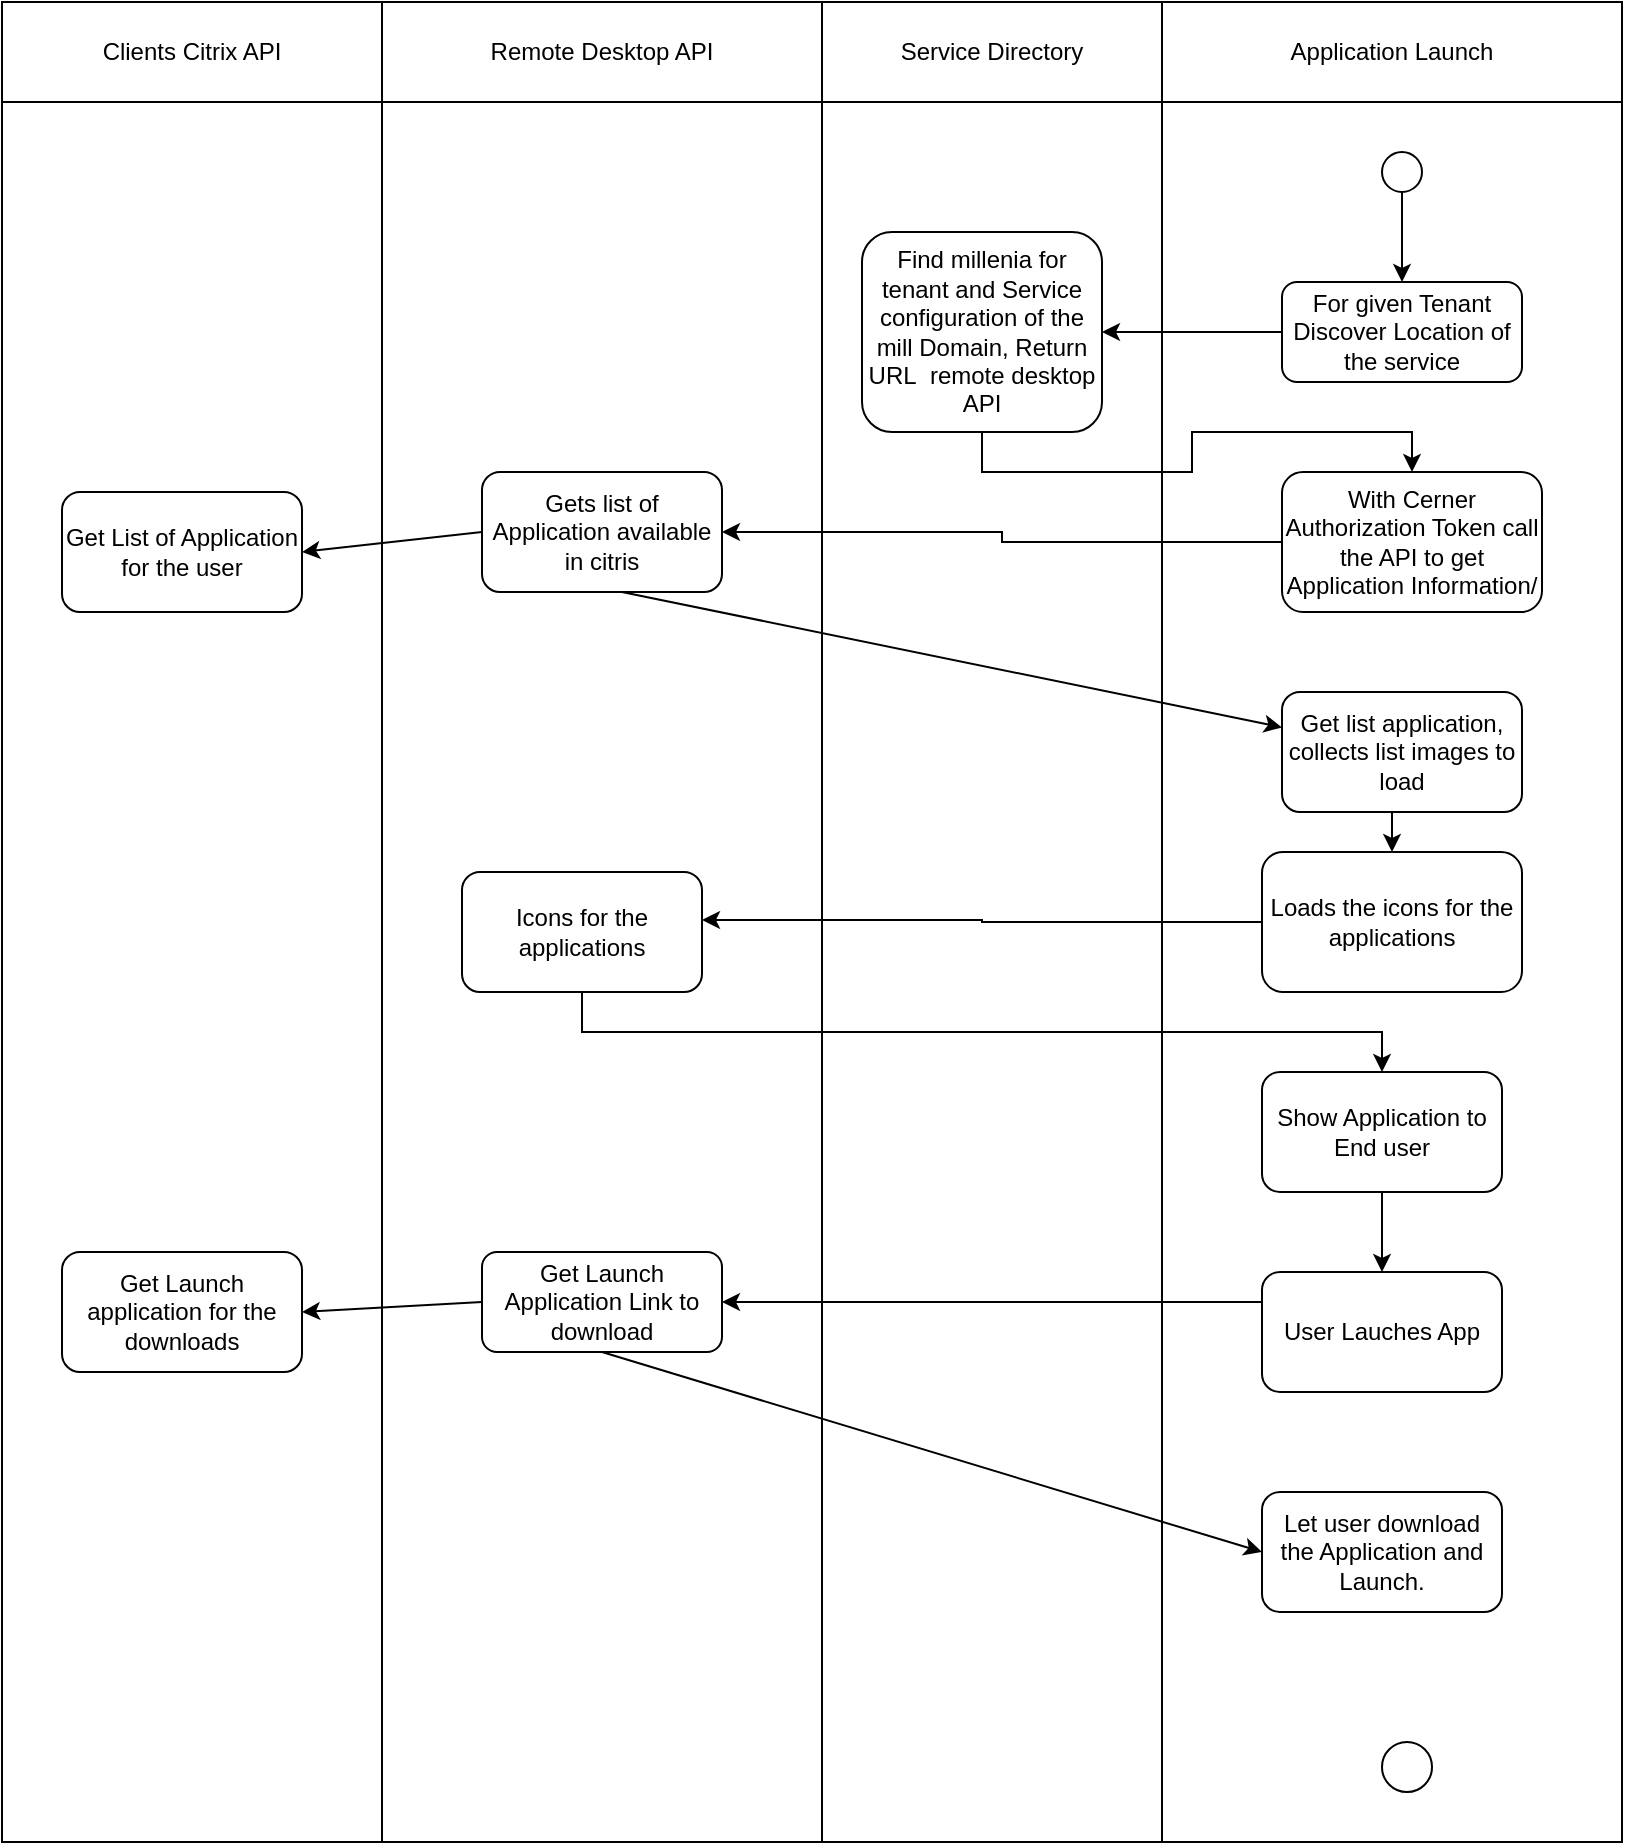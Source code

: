 <mxfile version="17.4.5" type="github">
  <diagram name="Page-1" id="0783ab3e-0a74-02c8-0abd-f7b4e66b4bec">
    <mxGraphModel dx="1918" dy="1091" grid="1" gridSize="10" guides="1" tooltips="1" connect="1" arrows="1" fold="1" page="1" pageScale="1" pageWidth="850" pageHeight="1100" background="none" math="0" shadow="0">
      <root>
        <mxCell id="0" />
        <mxCell id="1" parent="0" />
        <mxCell id="CeD0Tbo2oTvyMGyi_BMP-17" value="" style="shape=table;startSize=0;container=1;collapsible=0;childLayout=tableLayout;" vertex="1" parent="1">
          <mxGeometry x="20" y="25" width="810" height="920" as="geometry" />
        </mxCell>
        <mxCell id="CeD0Tbo2oTvyMGyi_BMP-18" value="" style="shape=tableRow;horizontal=0;startSize=0;swimlaneHead=0;swimlaneBody=0;top=0;left=0;bottom=0;right=0;collapsible=0;dropTarget=0;fillColor=none;points=[[0,0.5],[1,0.5]];portConstraint=eastwest;" vertex="1" parent="CeD0Tbo2oTvyMGyi_BMP-17">
          <mxGeometry width="810" height="50" as="geometry" />
        </mxCell>
        <mxCell id="CeD0Tbo2oTvyMGyi_BMP-19" value="Clients Citrix API" style="shape=partialRectangle;html=1;whiteSpace=wrap;connectable=0;overflow=hidden;fillColor=none;top=0;left=0;bottom=0;right=0;pointerEvents=1;" vertex="1" parent="CeD0Tbo2oTvyMGyi_BMP-18">
          <mxGeometry width="190" height="50" as="geometry">
            <mxRectangle width="190" height="50" as="alternateBounds" />
          </mxGeometry>
        </mxCell>
        <mxCell id="CeD0Tbo2oTvyMGyi_BMP-20" value="Remote Desktop API" style="shape=partialRectangle;html=1;whiteSpace=wrap;connectable=0;overflow=hidden;fillColor=none;top=0;left=0;bottom=0;right=0;pointerEvents=1;" vertex="1" parent="CeD0Tbo2oTvyMGyi_BMP-18">
          <mxGeometry x="190" width="220" height="50" as="geometry">
            <mxRectangle width="220" height="50" as="alternateBounds" />
          </mxGeometry>
        </mxCell>
        <mxCell id="CeD0Tbo2oTvyMGyi_BMP-21" value="Service Directory" style="shape=partialRectangle;html=1;whiteSpace=wrap;connectable=0;overflow=hidden;fillColor=none;top=0;left=0;bottom=0;right=0;pointerEvents=1;" vertex="1" parent="CeD0Tbo2oTvyMGyi_BMP-18">
          <mxGeometry x="410" width="170" height="50" as="geometry">
            <mxRectangle width="170" height="50" as="alternateBounds" />
          </mxGeometry>
        </mxCell>
        <mxCell id="CeD0Tbo2oTvyMGyi_BMP-22" value="Application Launch" style="shape=partialRectangle;html=1;whiteSpace=wrap;connectable=0;overflow=hidden;fillColor=none;top=0;left=0;bottom=0;right=0;pointerEvents=1;" vertex="1" parent="CeD0Tbo2oTvyMGyi_BMP-18">
          <mxGeometry x="580" width="230" height="50" as="geometry">
            <mxRectangle width="230" height="50" as="alternateBounds" />
          </mxGeometry>
        </mxCell>
        <mxCell id="CeD0Tbo2oTvyMGyi_BMP-23" value="" style="shape=tableRow;horizontal=0;startSize=0;swimlaneHead=0;swimlaneBody=0;top=0;left=0;bottom=0;right=0;collapsible=0;dropTarget=0;fillColor=none;points=[[0,0.5],[1,0.5]];portConstraint=eastwest;" vertex="1" parent="CeD0Tbo2oTvyMGyi_BMP-17">
          <mxGeometry y="50" width="810" height="870" as="geometry" />
        </mxCell>
        <mxCell id="CeD0Tbo2oTvyMGyi_BMP-24" value="" style="shape=partialRectangle;html=1;whiteSpace=wrap;connectable=0;overflow=hidden;fillColor=none;top=0;left=0;bottom=0;right=0;pointerEvents=1;" vertex="1" parent="CeD0Tbo2oTvyMGyi_BMP-23">
          <mxGeometry width="190" height="870" as="geometry">
            <mxRectangle width="190" height="870" as="alternateBounds" />
          </mxGeometry>
        </mxCell>
        <mxCell id="CeD0Tbo2oTvyMGyi_BMP-25" value="" style="shape=partialRectangle;html=1;whiteSpace=wrap;connectable=0;overflow=hidden;fillColor=none;top=0;left=0;bottom=0;right=0;pointerEvents=1;" vertex="1" parent="CeD0Tbo2oTvyMGyi_BMP-23">
          <mxGeometry x="190" width="220" height="870" as="geometry">
            <mxRectangle width="220" height="870" as="alternateBounds" />
          </mxGeometry>
        </mxCell>
        <mxCell id="CeD0Tbo2oTvyMGyi_BMP-26" value="" style="shape=partialRectangle;html=1;whiteSpace=wrap;connectable=0;overflow=hidden;fillColor=none;top=0;left=0;bottom=0;right=0;pointerEvents=1;" vertex="1" parent="CeD0Tbo2oTvyMGyi_BMP-23">
          <mxGeometry x="410" width="170" height="870" as="geometry">
            <mxRectangle width="170" height="870" as="alternateBounds" />
          </mxGeometry>
        </mxCell>
        <mxCell id="CeD0Tbo2oTvyMGyi_BMP-27" value="" style="shape=partialRectangle;html=1;whiteSpace=wrap;connectable=0;overflow=hidden;fillColor=none;top=0;left=0;bottom=0;right=0;pointerEvents=1;" vertex="1" parent="CeD0Tbo2oTvyMGyi_BMP-23">
          <mxGeometry x="580" width="230" height="870" as="geometry">
            <mxRectangle width="230" height="870" as="alternateBounds" />
          </mxGeometry>
        </mxCell>
        <mxCell id="CeD0Tbo2oTvyMGyi_BMP-28" value="" style="ellipse;whiteSpace=wrap;html=1;aspect=fixed;" vertex="1" parent="1">
          <mxGeometry x="710" y="100" width="20" height="20" as="geometry" />
        </mxCell>
        <mxCell id="CeD0Tbo2oTvyMGyi_BMP-44" style="edgeStyle=orthogonalEdgeStyle;rounded=0;orthogonalLoop=1;jettySize=auto;html=1;exitX=0;exitY=0.5;exitDx=0;exitDy=0;" edge="1" parent="1" source="CeD0Tbo2oTvyMGyi_BMP-29" target="CeD0Tbo2oTvyMGyi_BMP-30">
          <mxGeometry relative="1" as="geometry" />
        </mxCell>
        <mxCell id="CeD0Tbo2oTvyMGyi_BMP-29" value="For given Tenant Discover Location of the service" style="rounded=1;whiteSpace=wrap;html=1;" vertex="1" parent="1">
          <mxGeometry x="660" y="165" width="120" height="50" as="geometry" />
        </mxCell>
        <mxCell id="CeD0Tbo2oTvyMGyi_BMP-45" style="edgeStyle=orthogonalEdgeStyle;rounded=0;orthogonalLoop=1;jettySize=auto;html=1;exitX=0.5;exitY=1;exitDx=0;exitDy=0;" edge="1" parent="1" source="CeD0Tbo2oTvyMGyi_BMP-30" target="CeD0Tbo2oTvyMGyi_BMP-32">
          <mxGeometry relative="1" as="geometry" />
        </mxCell>
        <mxCell id="CeD0Tbo2oTvyMGyi_BMP-30" value="Find millenia for tenant and Service configuration of the mill Domain, Return URL&amp;nbsp; remote desktop API" style="rounded=1;whiteSpace=wrap;html=1;" vertex="1" parent="1">
          <mxGeometry x="450" y="140" width="120" height="100" as="geometry" />
        </mxCell>
        <mxCell id="CeD0Tbo2oTvyMGyi_BMP-47" style="edgeStyle=orthogonalEdgeStyle;rounded=0;orthogonalLoop=1;jettySize=auto;html=1;exitX=0;exitY=0.5;exitDx=0;exitDy=0;" edge="1" parent="1" source="CeD0Tbo2oTvyMGyi_BMP-32" target="CeD0Tbo2oTvyMGyi_BMP-34">
          <mxGeometry relative="1" as="geometry" />
        </mxCell>
        <mxCell id="CeD0Tbo2oTvyMGyi_BMP-32" value="With Cerner Authorization Token call the API to get Application Information/" style="rounded=1;whiteSpace=wrap;html=1;" vertex="1" parent="1">
          <mxGeometry x="660" y="260" width="130" height="70" as="geometry" />
        </mxCell>
        <mxCell id="CeD0Tbo2oTvyMGyi_BMP-33" value="Get List of Application for the user" style="rounded=1;whiteSpace=wrap;html=1;" vertex="1" parent="1">
          <mxGeometry x="50" y="270" width="120" height="60" as="geometry" />
        </mxCell>
        <mxCell id="CeD0Tbo2oTvyMGyi_BMP-73" style="edgeStyle=none;rounded=0;orthogonalLoop=1;jettySize=auto;html=1;exitX=0;exitY=0.5;exitDx=0;exitDy=0;entryX=1;entryY=0.5;entryDx=0;entryDy=0;" edge="1" parent="1" source="CeD0Tbo2oTvyMGyi_BMP-34" target="CeD0Tbo2oTvyMGyi_BMP-33">
          <mxGeometry relative="1" as="geometry" />
        </mxCell>
        <mxCell id="CeD0Tbo2oTvyMGyi_BMP-34" value="Gets list of Application available in citris" style="rounded=1;whiteSpace=wrap;html=1;" vertex="1" parent="1">
          <mxGeometry x="260" y="260" width="120" height="60" as="geometry" />
        </mxCell>
        <mxCell id="CeD0Tbo2oTvyMGyi_BMP-64" style="edgeStyle=orthogonalEdgeStyle;rounded=0;orthogonalLoop=1;jettySize=auto;html=1;exitX=0;exitY=0.5;exitDx=0;exitDy=0;entryX=1;entryY=0.4;entryDx=0;entryDy=0;entryPerimeter=0;" edge="1" parent="1" source="CeD0Tbo2oTvyMGyi_BMP-35" target="CeD0Tbo2oTvyMGyi_BMP-36">
          <mxGeometry relative="1" as="geometry" />
        </mxCell>
        <mxCell id="CeD0Tbo2oTvyMGyi_BMP-35" value="Loads the icons for the applications" style="rounded=1;whiteSpace=wrap;html=1;" vertex="1" parent="1">
          <mxGeometry x="650" y="450" width="130" height="70" as="geometry" />
        </mxCell>
        <mxCell id="CeD0Tbo2oTvyMGyi_BMP-65" style="edgeStyle=orthogonalEdgeStyle;rounded=0;orthogonalLoop=1;jettySize=auto;html=1;exitX=0.5;exitY=1;exitDx=0;exitDy=0;" edge="1" parent="1" source="CeD0Tbo2oTvyMGyi_BMP-36" target="CeD0Tbo2oTvyMGyi_BMP-37">
          <mxGeometry relative="1" as="geometry" />
        </mxCell>
        <mxCell id="CeD0Tbo2oTvyMGyi_BMP-36" value="Icons for the applications" style="rounded=1;whiteSpace=wrap;html=1;" vertex="1" parent="1">
          <mxGeometry x="250" y="460" width="120" height="60" as="geometry" />
        </mxCell>
        <mxCell id="CeD0Tbo2oTvyMGyi_BMP-69" style="edgeStyle=orthogonalEdgeStyle;rounded=0;orthogonalLoop=1;jettySize=auto;html=1;exitX=0.5;exitY=1;exitDx=0;exitDy=0;" edge="1" parent="1" source="CeD0Tbo2oTvyMGyi_BMP-37" target="CeD0Tbo2oTvyMGyi_BMP-38">
          <mxGeometry relative="1" as="geometry" />
        </mxCell>
        <mxCell id="CeD0Tbo2oTvyMGyi_BMP-37" value="Show Application to End user" style="rounded=1;whiteSpace=wrap;html=1;" vertex="1" parent="1">
          <mxGeometry x="650" y="560" width="120" height="60" as="geometry" />
        </mxCell>
        <mxCell id="CeD0Tbo2oTvyMGyi_BMP-38" value="User Lauches App" style="rounded=1;whiteSpace=wrap;html=1;" vertex="1" parent="1">
          <mxGeometry x="650" y="660" width="120" height="60" as="geometry" />
        </mxCell>
        <mxCell id="CeD0Tbo2oTvyMGyi_BMP-70" style="rounded=0;orthogonalLoop=1;jettySize=auto;html=1;exitX=0;exitY=0.5;exitDx=0;exitDy=0;entryX=1;entryY=0.5;entryDx=0;entryDy=0;" edge="1" parent="1" source="CeD0Tbo2oTvyMGyi_BMP-39" target="CeD0Tbo2oTvyMGyi_BMP-41">
          <mxGeometry relative="1" as="geometry" />
        </mxCell>
        <mxCell id="CeD0Tbo2oTvyMGyi_BMP-39" value="Get Launch Application Link to download" style="rounded=1;whiteSpace=wrap;html=1;" vertex="1" parent="1">
          <mxGeometry x="260" y="650" width="120" height="50" as="geometry" />
        </mxCell>
        <mxCell id="CeD0Tbo2oTvyMGyi_BMP-40" value="Let user download the Application and Launch." style="rounded=1;whiteSpace=wrap;html=1;" vertex="1" parent="1">
          <mxGeometry x="650" y="770" width="120" height="60" as="geometry" />
        </mxCell>
        <mxCell id="CeD0Tbo2oTvyMGyi_BMP-41" value="Get Launch application for the downloads" style="rounded=1;whiteSpace=wrap;html=1;" vertex="1" parent="1">
          <mxGeometry x="50" y="650" width="120" height="60" as="geometry" />
        </mxCell>
        <mxCell id="CeD0Tbo2oTvyMGyi_BMP-42" value="" style="ellipse;whiteSpace=wrap;html=1;aspect=fixed;" vertex="1" parent="1">
          <mxGeometry x="710" y="895" width="25" height="25" as="geometry" />
        </mxCell>
        <mxCell id="CeD0Tbo2oTvyMGyi_BMP-55" value="" style="endArrow=classic;html=1;rounded=0;exitX=0.5;exitY=1;exitDx=0;exitDy=0;entryX=0.5;entryY=0;entryDx=0;entryDy=0;" edge="1" parent="1" source="CeD0Tbo2oTvyMGyi_BMP-28" target="CeD0Tbo2oTvyMGyi_BMP-29">
          <mxGeometry width="50" height="50" relative="1" as="geometry">
            <mxPoint x="390" y="450" as="sourcePoint" />
            <mxPoint x="440" y="400" as="targetPoint" />
          </mxGeometry>
        </mxCell>
        <mxCell id="CeD0Tbo2oTvyMGyi_BMP-61" value="" style="endArrow=classic;html=1;rounded=0;exitX=0.583;exitY=1;exitDx=0;exitDy=0;exitPerimeter=0;" edge="1" parent="1" source="CeD0Tbo2oTvyMGyi_BMP-34" target="CeD0Tbo2oTvyMGyi_BMP-62">
          <mxGeometry width="50" height="50" relative="1" as="geometry">
            <mxPoint x="390" y="450" as="sourcePoint" />
            <mxPoint x="440" y="400" as="targetPoint" />
          </mxGeometry>
        </mxCell>
        <mxCell id="CeD0Tbo2oTvyMGyi_BMP-63" style="edgeStyle=orthogonalEdgeStyle;rounded=0;orthogonalLoop=1;jettySize=auto;html=1;exitX=0.5;exitY=1;exitDx=0;exitDy=0;entryX=0.5;entryY=0;entryDx=0;entryDy=0;" edge="1" parent="1" source="CeD0Tbo2oTvyMGyi_BMP-62" target="CeD0Tbo2oTvyMGyi_BMP-35">
          <mxGeometry relative="1" as="geometry" />
        </mxCell>
        <mxCell id="CeD0Tbo2oTvyMGyi_BMP-62" value="Get list application, collects list images to load" style="rounded=1;whiteSpace=wrap;html=1;" vertex="1" parent="1">
          <mxGeometry x="660" y="370" width="120" height="60" as="geometry" />
        </mxCell>
        <mxCell id="CeD0Tbo2oTvyMGyi_BMP-68" value="" style="endArrow=classic;html=1;rounded=0;exitX=0;exitY=0.25;exitDx=0;exitDy=0;" edge="1" parent="1" source="CeD0Tbo2oTvyMGyi_BMP-38" target="CeD0Tbo2oTvyMGyi_BMP-39">
          <mxGeometry width="50" height="50" relative="1" as="geometry">
            <mxPoint x="390" y="450" as="sourcePoint" />
            <mxPoint x="440" y="400" as="targetPoint" />
          </mxGeometry>
        </mxCell>
        <mxCell id="CeD0Tbo2oTvyMGyi_BMP-71" value="" style="endArrow=classic;html=1;rounded=0;exitX=0.5;exitY=1;exitDx=0;exitDy=0;entryX=0;entryY=0.5;entryDx=0;entryDy=0;" edge="1" parent="1" source="CeD0Tbo2oTvyMGyi_BMP-39" target="CeD0Tbo2oTvyMGyi_BMP-40">
          <mxGeometry width="50" height="50" relative="1" as="geometry">
            <mxPoint x="390" y="450" as="sourcePoint" />
            <mxPoint x="440" y="400" as="targetPoint" />
          </mxGeometry>
        </mxCell>
      </root>
    </mxGraphModel>
  </diagram>
</mxfile>
